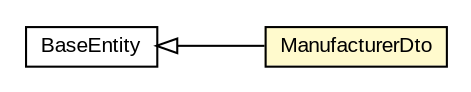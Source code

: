 #!/usr/local/bin/dot
#
# Class diagram 
# Generated by UMLGraph version R5_6-24-gf6e263 (http://www.umlgraph.org/)
#

digraph G {
	edge [fontname="arial",fontsize=10,labelfontname="arial",labelfontsize=10];
	node [fontname="arial",fontsize=10,shape=plaintext];
	nodesep=0.25;
	ranksep=0.5;
	rankdir=LR;
	// com.gwtplatform.carstore.shared.dto.ManufacturerDto
	c326200 [label=<<table title="com.gwtplatform.carstore.shared.dto.ManufacturerDto" border="0" cellborder="1" cellspacing="0" cellpadding="2" port="p" bgcolor="lemonChiffon" href="./ManufacturerDto.html">
		<tr><td><table border="0" cellspacing="0" cellpadding="1">
<tr><td align="center" balign="center"> ManufacturerDto </td></tr>
		</table></td></tr>
		</table>>, URL="./ManufacturerDto.html", fontname="arial", fontcolor="black", fontsize=10.0];
	// com.gwtplatform.carstore.shared.dto.BaseEntity
	c326205 [label=<<table title="com.gwtplatform.carstore.shared.dto.BaseEntity" border="0" cellborder="1" cellspacing="0" cellpadding="2" port="p" href="./BaseEntity.html">
		<tr><td><table border="0" cellspacing="0" cellpadding="1">
<tr><td align="center" balign="center"> BaseEntity </td></tr>
		</table></td></tr>
		</table>>, URL="./BaseEntity.html", fontname="arial", fontcolor="black", fontsize=10.0];
	//com.gwtplatform.carstore.shared.dto.ManufacturerDto extends com.gwtplatform.carstore.shared.dto.BaseEntity
	c326205:p -> c326200:p [dir=back,arrowtail=empty];
}

